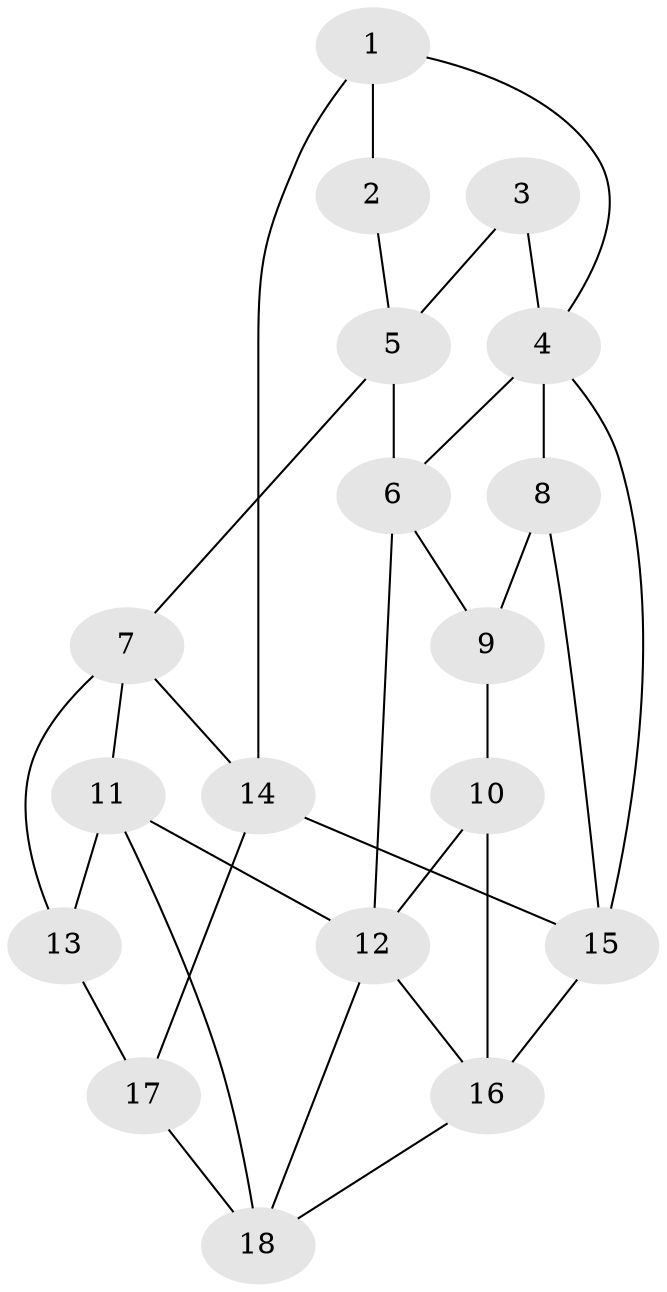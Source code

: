 // original degree distribution, {3: 0.03571428571428571, 5: 0.5714285714285714, 4: 0.21428571428571427, 6: 0.17857142857142858}
// Generated by graph-tools (version 1.1) at 2025/38/03/04/25 23:38:25]
// undirected, 18 vertices, 32 edges
graph export_dot {
  node [color=gray90,style=filled];
  1;
  2;
  3;
  4;
  5;
  6;
  7;
  8;
  9;
  10;
  11;
  12;
  13;
  14;
  15;
  16;
  17;
  18;
  1 -- 2 [weight=2.0];
  1 -- 4 [weight=1.0];
  1 -- 14 [weight=2.0];
  2 -- 5 [weight=1.0];
  3 -- 4 [weight=1.0];
  3 -- 5 [weight=2.0];
  4 -- 6 [weight=1.0];
  4 -- 8 [weight=2.0];
  4 -- 15 [weight=1.0];
  5 -- 6 [weight=2.0];
  5 -- 7 [weight=1.0];
  6 -- 9 [weight=1.0];
  6 -- 12 [weight=1.0];
  7 -- 11 [weight=1.0];
  7 -- 13 [weight=1.0];
  7 -- 14 [weight=1.0];
  8 -- 9 [weight=2.0];
  8 -- 15 [weight=1.0];
  9 -- 10 [weight=2.0];
  10 -- 12 [weight=1.0];
  10 -- 16 [weight=1.0];
  11 -- 12 [weight=1.0];
  11 -- 13 [weight=2.0];
  11 -- 18 [weight=1.0];
  12 -- 16 [weight=1.0];
  12 -- 18 [weight=1.0];
  13 -- 17 [weight=1.0];
  14 -- 15 [weight=1.0];
  14 -- 17 [weight=2.0];
  15 -- 16 [weight=2.0];
  16 -- 18 [weight=1.0];
  17 -- 18 [weight=2.0];
}
